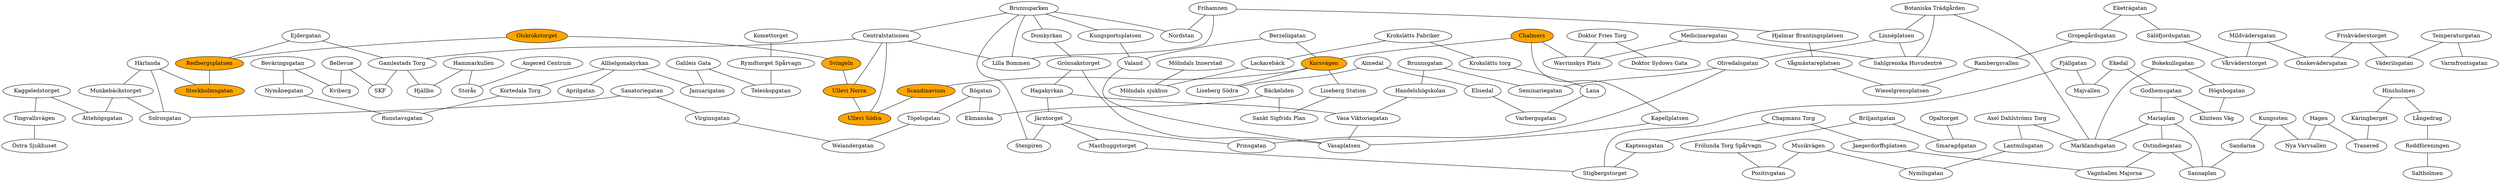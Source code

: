 graph {
	"Östra Sjukhuset"
	"Tingvallsvägen"
	Kaggeledstorget
	"Ättehögsgatan"
	"Munkebäckstorget"
	"Härlanda"
	Stockholmsgatan [fillcolor=orange style=filled]
	Redbergsplatsen [fillcolor=orange style=filled]
	Olskrokstorget [fillcolor=orange style=filled]
	Svingeln [fillcolor=orange style=filled]
	"Ullevi Norra" [fillcolor=orange style=filled]
	Centralstationen
	Brunnsparken
	Stenpiren
	"Järntorget"
	Prinsgatan
	Olivedalsgatan
	"Linnéplatsen"
	"Botaniska Trädgården"
	Marklandsgatan
	"Axel Dahlströms Torg"
	Lantmilsgatan
	Nymilsgatan
	"Musikvägen"
	Positivgatan
	"Frölunda Torg Spårvagn"
	Briljantgatan
	Smaragdgatan
	Opaltorget
	"Mölndals Innerstad"
	"Mölndals sjukhus"
	"Lackarebäck"
	"Krokslätts Fabriker"
	"Krokslätts torg"
	Lana
	Varbergsgatan
	Elisedal
	Almedal
	"Liseberg Södra"
	"Korsvägen" [fillcolor=orange style=filled]
	Scandinavium [fillcolor=orange style=filled]
	"Ullevi Södra" [fillcolor=orange style=filled]
	Domkyrkan
	"Grönsakstorget"
	Vasaplatsen
	"Vasa Viktoriagatan"
	"Handelshögskolan"
	Brunnsgatan
	Seminariegatan
	Bokekullsgatan
	"Högsbogatan"
	"Klintens Väg"
	Godhemsgatan
	Mariaplan
	Ostindiegatan
	"Vagnhallen Majorna"
	Jaegerdorffsplatsen
	"Chapmans Torg"
	Kaptensgatan
	Stigbergstorget
	Masthuggstorget
	Hagakyrkan
	Valand
	Kungsportsplatsen
	Solrosgatan
	Sanatoriegatan
	Virginsgatan
	Berzeliigatan
	"Gamlestads Torg"
	"Hjällbo"
	Hammarkullen
	"Storås"
	"Angered Centrum"
	Welandergatan
	"Töpelsgatan"
	"Bögatan"
	Ekmanska
	"Bäckeliden"
	"Sankt Sigfrids Plan"
	"Liseberg Station"
	"Lilla Bommen"
	Frihamnen
	"Hjalmar Brantingsplatsen"
	"Vågmästareplatsen"
	Wieselgrensplatsen
	Rambergsvallen
	"Gropegårdsgatan"
	"Eketrägatan"
	"Sälöfjordsgatan"
	"Vårväderstorget"
	"Mildvädersgatan"
	"Önskevädersgatan"
	"Friskväderstorget"
	"Väderilsgatan"
	Temperaturgatan
	Varmfrontsgatan
	Aprilgatan
	Allhelgonakyrkan
	"Kortedala Torg"
	Runstavsgatan
	"Nymånegatan"
	"Beväringsgatan"
	Kviberg
	Bellevue
	SKF
	Ejdergatan
	Chalmers [fillcolor=orange style=filled]
	"Wavrinskys Plats"
	Medicinaregatan
	"Sahlgrenska Huvudentré"
	Nordstan
	Komettorget
	"Rymdtorget Spårvagn"
	Teleskopgatan
	"Galileis Gata"
	Januarigatan
	Kapellplatsen
	Sannaplan
	Sandarna
	Kungssten
	"Doktor Sydows Gata"
	"Doktor Fries Torg"
	Saltholmen
	"Roddföreningen"
	"Långedrag"
	Hinsholmen
	"Käringberget"
	Tranered
	Hagen
	"Nya Varvsallén"
	Ekedal
	Majvallen
	"Fjällgatan"
	"Tingvallsvägen" -- "Östra Sjukhuset"
	Kaggeledstorget -- "Tingvallsvägen"
	Kaggeledstorget -- "Ättehögsgatan"
	"Munkebäckstorget" -- Solrosgatan
	"Munkebäckstorget" -- "Ättehögsgatan"
	"Härlanda" -- "Munkebäckstorget"
	"Härlanda" -- Stockholmsgatan
	"Härlanda" -- Solrosgatan
	Redbergsplatsen -- Stockholmsgatan
	Olskrokstorget -- Redbergsplatsen
	Olskrokstorget -- Svingeln
	Svingeln -- "Ullevi Norra"
	"Ullevi Norra" -- "Ullevi Södra"
	Centralstationen -- "Ullevi Södra"
	Centralstationen -- "Gamlestads Torg"
	Centralstationen -- "Lilla Bommen"
	Centralstationen -- "Ullevi Norra"
	Brunnsparken -- Kungsportsplatsen
	Brunnsparken -- Centralstationen
	Brunnsparken -- Nordstan
	Brunnsparken -- "Lilla Bommen"
	Brunnsparken -- Domkyrkan
	Brunnsparken -- Stenpiren
	"Järntorget" -- Stenpiren
	"Järntorget" -- Prinsgatan
	"Järntorget" -- Masthuggstorget
	Olivedalsgatan -- Seminariegatan
	Olivedalsgatan -- Prinsgatan
	"Linnéplatsen" -- Olivedalsgatan
	"Linnéplatsen" -- "Sahlgrenska Huvudentré"
	"Botaniska Trädgården" -- "Linnéplatsen"
	"Botaniska Trädgården" -- Marklandsgatan
	"Botaniska Trädgården" -- "Sahlgrenska Huvudentré"
	"Axel Dahlströms Torg" -- Marklandsgatan
	"Axel Dahlströms Torg" -- Lantmilsgatan
	Lantmilsgatan -- Nymilsgatan
	"Musikvägen" -- Positivgatan
	"Musikvägen" -- Nymilsgatan
	"Frölunda Torg Spårvagn" -- Positivgatan
	Briljantgatan -- "Frölunda Torg Spårvagn"
	Briljantgatan -- Smaragdgatan
	Opaltorget -- Smaragdgatan
	"Mölndals Innerstad" -- "Mölndals sjukhus"
	"Lackarebäck" -- "Mölndals sjukhus"
	"Krokslätts Fabriker" -- "Krokslätts torg"
	"Krokslätts Fabriker" -- "Lackarebäck"
	"Krokslätts torg" -- Lana
	Lana -- Varbergsgatan
	Elisedal -- Varbergsgatan
	Almedal -- "Liseberg Södra"
	Almedal -- Elisedal
	"Korsvägen" -- Scandinavium
	"Korsvägen" -- "Liseberg Station"
	"Korsvägen" -- "Liseberg Södra"
	Scandinavium -- "Ullevi Södra"
	Domkyrkan -- "Grönsakstorget"
	"Grönsakstorget" -- Hagakyrkan
	"Grönsakstorget" -- Vasaplatsen
	"Vasa Viktoriagatan" -- Vasaplatsen
	"Handelshögskolan" -- "Vasa Viktoriagatan"
	Brunnsgatan -- "Handelshögskolan"
	Brunnsgatan -- Seminariegatan
	Bokekullsgatan -- Marklandsgatan
	Bokekullsgatan -- "Högsbogatan"
	"Högsbogatan" -- "Klintens Väg"
	Godhemsgatan -- Mariaplan
	Godhemsgatan -- "Klintens Väg"
	Mariaplan -- Sannaplan
	Mariaplan -- Ostindiegatan
	Mariaplan -- Marklandsgatan
	Ostindiegatan -- "Vagnhallen Majorna"
	Ostindiegatan -- Sannaplan
	Jaegerdorffsplatsen -- "Vagnhallen Majorna"
	"Chapmans Torg" -- Jaegerdorffsplatsen
	"Chapmans Torg" -- Kaptensgatan
	Kaptensgatan -- Stigbergstorget
	Masthuggstorget -- Stigbergstorget
	Hagakyrkan -- "Vasa Viktoriagatan"
	Hagakyrkan -- "Järntorget"
	Valand -- Vasaplatsen
	Kungsportsplatsen -- Valand
	Sanatoriegatan -- Virginsgatan
	Sanatoriegatan -- Solrosgatan
	Virginsgatan -- Welandergatan
	Berzeliigatan -- "Korsvägen"
	Berzeliigatan -- Valand
	"Gamlestads Torg" -- SKF
	"Gamlestads Torg" -- "Hjällbo"
	Hammarkullen -- "Storås"
	Hammarkullen -- "Hjällbo"
	"Angered Centrum" -- "Storås"
	"Töpelsgatan" -- Welandergatan
	"Bögatan" -- "Töpelsgatan"
	"Bögatan" -- Ekmanska
	"Bäckeliden" -- "Sankt Sigfrids Plan"
	"Bäckeliden" -- Ekmanska
	"Liseberg Station" -- "Sankt Sigfrids Plan"
	Frihamnen -- Nordstan
	Frihamnen -- "Hjalmar Brantingsplatsen"
	Frihamnen -- "Lilla Bommen"
	"Hjalmar Brantingsplatsen" -- "Vågmästareplatsen"
	"Vågmästareplatsen" -- Wieselgrensplatsen
	Rambergsvallen -- Wieselgrensplatsen
	"Gropegårdsgatan" -- Rambergsvallen
	"Eketrägatan" -- "Gropegårdsgatan"
	"Eketrägatan" -- "Sälöfjordsgatan"
	"Sälöfjordsgatan" -- "Vårväderstorget"
	"Mildvädersgatan" -- "Vårväderstorget"
	"Mildvädersgatan" -- "Önskevädersgatan"
	"Friskväderstorget" -- "Önskevädersgatan"
	"Friskväderstorget" -- "Väderilsgatan"
	Temperaturgatan -- "Väderilsgatan"
	Temperaturgatan -- Varmfrontsgatan
	Allhelgonakyrkan -- "Kortedala Torg"
	Allhelgonakyrkan -- Januarigatan
	Allhelgonakyrkan -- Aprilgatan
	"Kortedala Torg" -- Runstavsgatan
	"Nymånegatan" -- Runstavsgatan
	"Beväringsgatan" -- Kviberg
	"Beväringsgatan" -- "Nymånegatan"
	Bellevue -- Kviberg
	Bellevue -- SKF
	Ejdergatan -- Redbergsplatsen
	Ejdergatan -- "Gamlestads Torg"
	Chalmers -- "Korsvägen"
	Chalmers -- "Wavrinskys Plats"
	Chalmers -- Kapellplatsen
	Medicinaregatan -- "Wavrinskys Plats"
	Medicinaregatan -- "Sahlgrenska Huvudentré"
	Komettorget -- "Rymdtorget Spårvagn"
	"Rymdtorget Spårvagn" -- Teleskopgatan
	"Galileis Gata" -- Januarigatan
	"Galileis Gata" -- Teleskopgatan
	Kapellplatsen -- Vasaplatsen
	Sandarna -- Sannaplan
	Kungssten -- "Nya Varvsallén"
	Kungssten -- Sandarna
	"Doktor Fries Torg" -- "Wavrinskys Plats"
	"Doktor Fries Torg" -- "Doktor Sydows Gata"
	"Roddföreningen" -- Saltholmen
	"Långedrag" -- "Roddföreningen"
	Hinsholmen -- "Käringberget"
	Hinsholmen -- "Långedrag"
	"Käringberget" -- Tranered
	Hagen -- "Nya Varvsallén"
	Hagen -- Tranered
	Ekedal -- Majvallen
	Ekedal -- Godhemsgatan
	"Fjällgatan" -- Stigbergstorget
	"Fjällgatan" -- Majvallen
}
